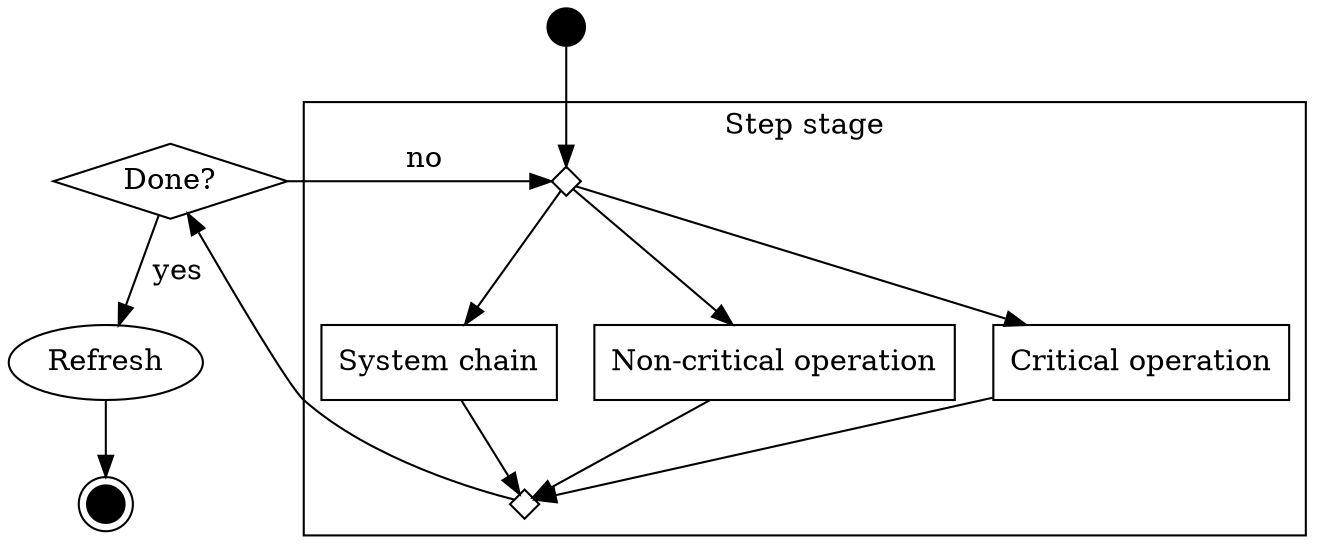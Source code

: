 

digraph
{
    Done [label="Done?", shape="diamond"]

    subgraph cluster_step
    {
        label="Step stage"

        Choice [label="", shape="diamond", width=".2", height=".2", fixedsize="true"]

        NonCrit [label="Non-critical operation", shape="rectangle"]

        Crit [label="Critical operation", shape="rectangle"]

        Chain [label="System chain", shape="rectangle"]

        ChoiceEnd [label="", shape="diamond", width=".2", height=".2", fixedsize="true"]
    }

    Start [label="", shape="point", width="0.25", height="0.25", fixedsize="true"]

    Start -> Choice

    Done -> Choice  [label=" no"]

    Choice -> NonCrit
    Choice -> Crit
    Choice -> Chain

    NonCrit -> ChoiceEnd
    Crit -> ChoiceEnd
    Chain -> ChoiceEnd

    ChoiceEnd -> Done

    Done -> Chain [style=invis]

    Done -> Refresh [label=" yes"]

    End [label="", shape="doublecircle", width="0.25", height="0.25", fixedsize="true", fillcolor="black", style=filled]

    Refresh -> End
}


